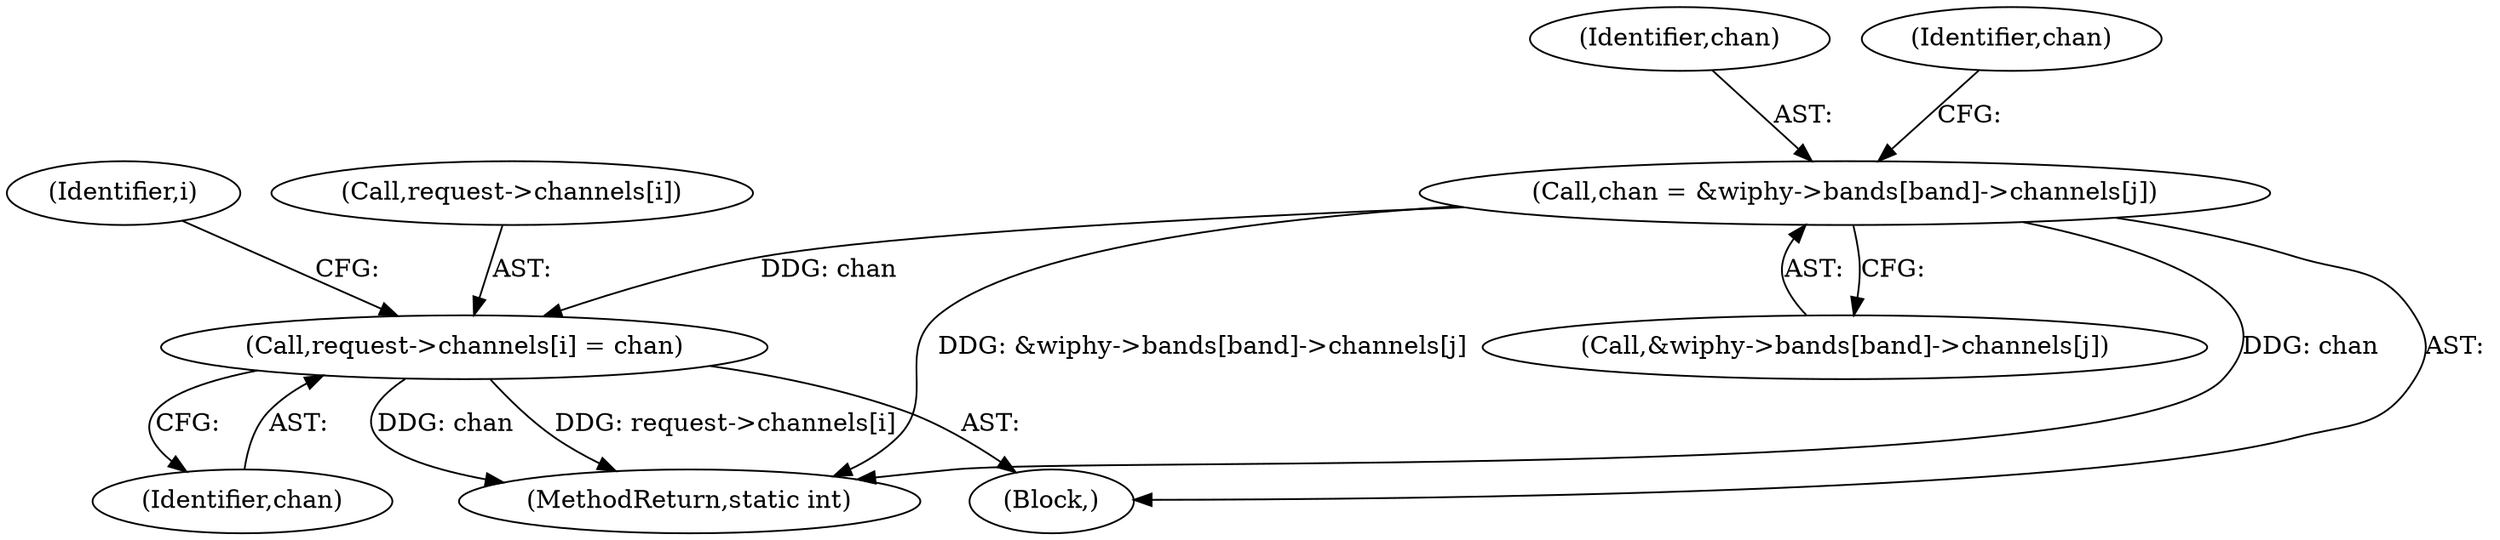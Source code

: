 digraph "0_linux_208c72f4fe44fe09577e7975ba0e7fa0278f3d03_0@array" {
"1000425" [label="(Call,chan = &wiphy->bands[band]->channels[j])"];
"1000444" [label="(Call,request->channels[i] = chan)"];
"1000426" [label="(Identifier,chan)"];
"1000440" [label="(Identifier,chan)"];
"1000427" [label="(Call,&wiphy->bands[band]->channels[j])"];
"1000450" [label="(Identifier,chan)"];
"1000425" [label="(Call,chan = &wiphy->bands[band]->channels[j])"];
"1000598" [label="(MethodReturn,static int)"];
"1000423" [label="(Block,)"];
"1000444" [label="(Call,request->channels[i] = chan)"];
"1000452" [label="(Identifier,i)"];
"1000445" [label="(Call,request->channels[i])"];
"1000425" -> "1000423"  [label="AST: "];
"1000425" -> "1000427"  [label="CFG: "];
"1000426" -> "1000425"  [label="AST: "];
"1000427" -> "1000425"  [label="AST: "];
"1000440" -> "1000425"  [label="CFG: "];
"1000425" -> "1000598"  [label="DDG: &wiphy->bands[band]->channels[j]"];
"1000425" -> "1000598"  [label="DDG: chan"];
"1000425" -> "1000444"  [label="DDG: chan"];
"1000444" -> "1000423"  [label="AST: "];
"1000444" -> "1000450"  [label="CFG: "];
"1000445" -> "1000444"  [label="AST: "];
"1000450" -> "1000444"  [label="AST: "];
"1000452" -> "1000444"  [label="CFG: "];
"1000444" -> "1000598"  [label="DDG: chan"];
"1000444" -> "1000598"  [label="DDG: request->channels[i]"];
}
